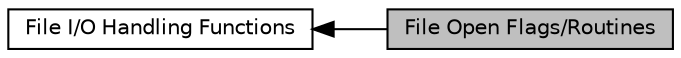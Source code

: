 digraph "File Open Flags/Routines"
{
  edge [fontname="Helvetica",fontsize="10",labelfontname="Helvetica",labelfontsize="10"];
  node [fontname="Helvetica",fontsize="10",shape=record];
  rankdir=LR;
  Node0 [label="File Open Flags/Routines",height=0.2,width=0.4,color="black", fillcolor="grey75", style="filled", fontcolor="black"];
  Node1 [label="File I/O Handling Functions",height=0.2,width=0.4,color="black", fillcolor="white", style="filled",URL="$group__apr__file__io.html"];
  Node1->Node0 [shape=plaintext, dir="back", style="solid"];
}
